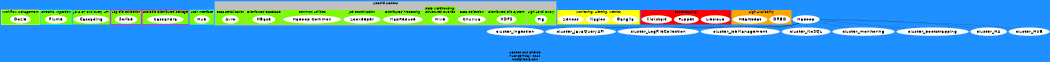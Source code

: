 graph "Hadoop and Friends" {

bgcolor=deepskyblue
bgcolor=dodgerblue


graph [	
  fontname = "Helvetica-Oblique",
	fontsize = 28,
	label = "\n\n\n\nHadoop and Friends\nRuss Ferriday, 2010\nrussf@topia.com",
	size = "7,9",
	K=2,
	];

node [	shape = oval,
	color = white,
	style = filled,
	fontname = "Helvetica",
	fontsize = 40,
	];


subgraph cluster_JobManagement {
style=filled;
penwidth = 6;
color=yellow;
fillcolor = "lawngreen";
fontname=Helvetica;
node [style=filled,color=white];
Oozie[URL="http://yahoo.github.com/oozie/"];
label = "Workflow Management";
}

subgraph cluster_ingestion {
style=filled;
penwidth = 6;
color=cyan;
fillcolor=lawngreen;
node [style=filled,color=white];
label = "Streams, Ingestion";
Flume[URL="http://github.com/cloudera/flume"];
}

subgraph cluster_JavaQueryAPI {
style=filled;
color=lawngreen;
node [style=filled,color=white];
label = "Java DP and Query API";
Cascading[URL="http://www.cascading.org/"];
}

subgraph cluster_LogFileCollection {
style=filled;
penwidth = 6;
color=fuchsia;
fillcolor=lawngreen;
node [style=filled,color=white];
label = "Log File Collection";
Scribe[URL="http://github.com/facebook/scribe"];
}


subgraph cluster_NoSQL {
style=filled;
penwidth = 6;
color=fuchsia;
fillcolor=lawngreen;
node [style=filled,color=white];
label = "Scalable Distributed Storage";
Cassandra[URL="http://cassandra.apache.org/"];
}

subgraph cluster_HUE {
style=filled;
penwidth = 6;
color=cyan;
fillcolor = "lawngreen";
node [style=filled,color=white];
label = "User Interface";
Hue[URL="http://github.com/cloudera/hue"];
}




subgraph cluster_hadoop {
style=filled;
color=gray;
node [style=filled,color=white];
label = "Apache Hadoop";
URL="http://hadoop.apache.org/"


  subgraph cluster_HLQ {
  style=filled;
  color=lawngreen;
  node [style=filled,color=white];
  label = "High Level Query";
  Pig[URL="http://hadoop.apache.org/pig/"];
  }
  
  subgraph cluster_HDFS {
  style=filled;
  color=lawngreen;
  node [style=filled,color=white];
  label = "Distributed File System";
  HDFS[URL="http://hadoop.apache.org/hdfs/"];
  }
  
  subgraph cluster_Chukwa {
  style=filled;
  color=lawngreen;
  node [style=filled,color=white];
  label = "Data Collection";
  Chukwa[URL="http://hadoop.apache.org/chukwa/"];
  }
  
  subgraph cluster_StructuredQueries {
  style=filled;
  color=lawngreen;
  node [style=filled,color=white];
  label = "Data Warehousing,\nStructured Queries";
  Hive[URL="http://hadoop.apache.org/hive/"];
  }
  
  subgraph cluster_MapReduce {
  style=filled;
  color=lawngreen;
  node [style=filled,color=white];
  label = "Distributed Processing";
  MapReduce[URL="http://hadoop.apache.org/mapreduce/"];
  }
  
  subgraph cluster_Zookeeper {
  style=filled;
  color=lawngreen;
  node [style=filled,color=white];
  label = "Job Coordination";
  Zookeeper[URL="http://hadoop.apache.org/zookeeper/"];
  }
  
  subgraph cluster_HadoopCommon {
  style=filled;
  color=lawngreen;
  node [style=filled,color=white];
  label = "Common Utilities";
  HadoopCommon[label="Hadoop Common", URL="http://hadoop.apache.org/common/"];
  }
  
  subgraph cluster_HBase {
  style=filled;
  color=lawngreen;
  node [style=filled,color=white];
  label = "Distributed Database";
  HBase[URL="http://hbase.apache.org/"];
  }
  
  subgraph cluster_Avro {
  style=filled;
  color=lawngreen;
  node [style=filled,color=white];
  label = "Data Serialization";
  Avro[URL="http://avro.apache.org/"];
  }
   
}

subgraph cluster_monitoring {
style=filled;
color=yellow;
node [style=filled,color=white];
label = "Monitoring, Alerting, Metrics";
Ganglia[URL="http://ganglia.sourceforge.net/"];
Nagios[URL="http://www.nagios.org/"];
Zenoss[URL="http://www.zenoss.com/"]
}

subgraph cluster_bootstrapping {
style=filled;
color=red;
node [style=filled,color=white];
label = "Bootstrapping";
Libcloud[URL="http://incubator.apache.org/libcloud/"];
Puppet[URL="http://www.puppetlabs.com/"];
Kickstart[URL="http://fedoraproject.org/wiki/Anaconda/Kickstart"];
}

subgraph cluster_HA {
style=filled;
color=orange;
node [style=filled,color=white];
label = "High Availability";
DRBD[URL="http://www.drbd.org/"];
Heartbeat[URL="http://linux-ha.org/wiki/Heartbeat"];
}


cluster_hadoop -- cluster_ingestion;
cluster_hadoop -- cluster_JavaQueryAPI;
cluster_hadoop -- cluster_LogFileCollection;
cluster_hadoop -- cluster_JobManagement;
cluster_hadoop -- cluster_NoSQL;

cluster_hadoop [label="Hadoop",style=filled,color=white];

cluster_hadoop -- cluster_monitoring;
cluster_hadoop -- cluster_bootstrapping;
cluster_hadoop -- cluster_HA;
cluster_hadoop -- cluster_HUE;

}

